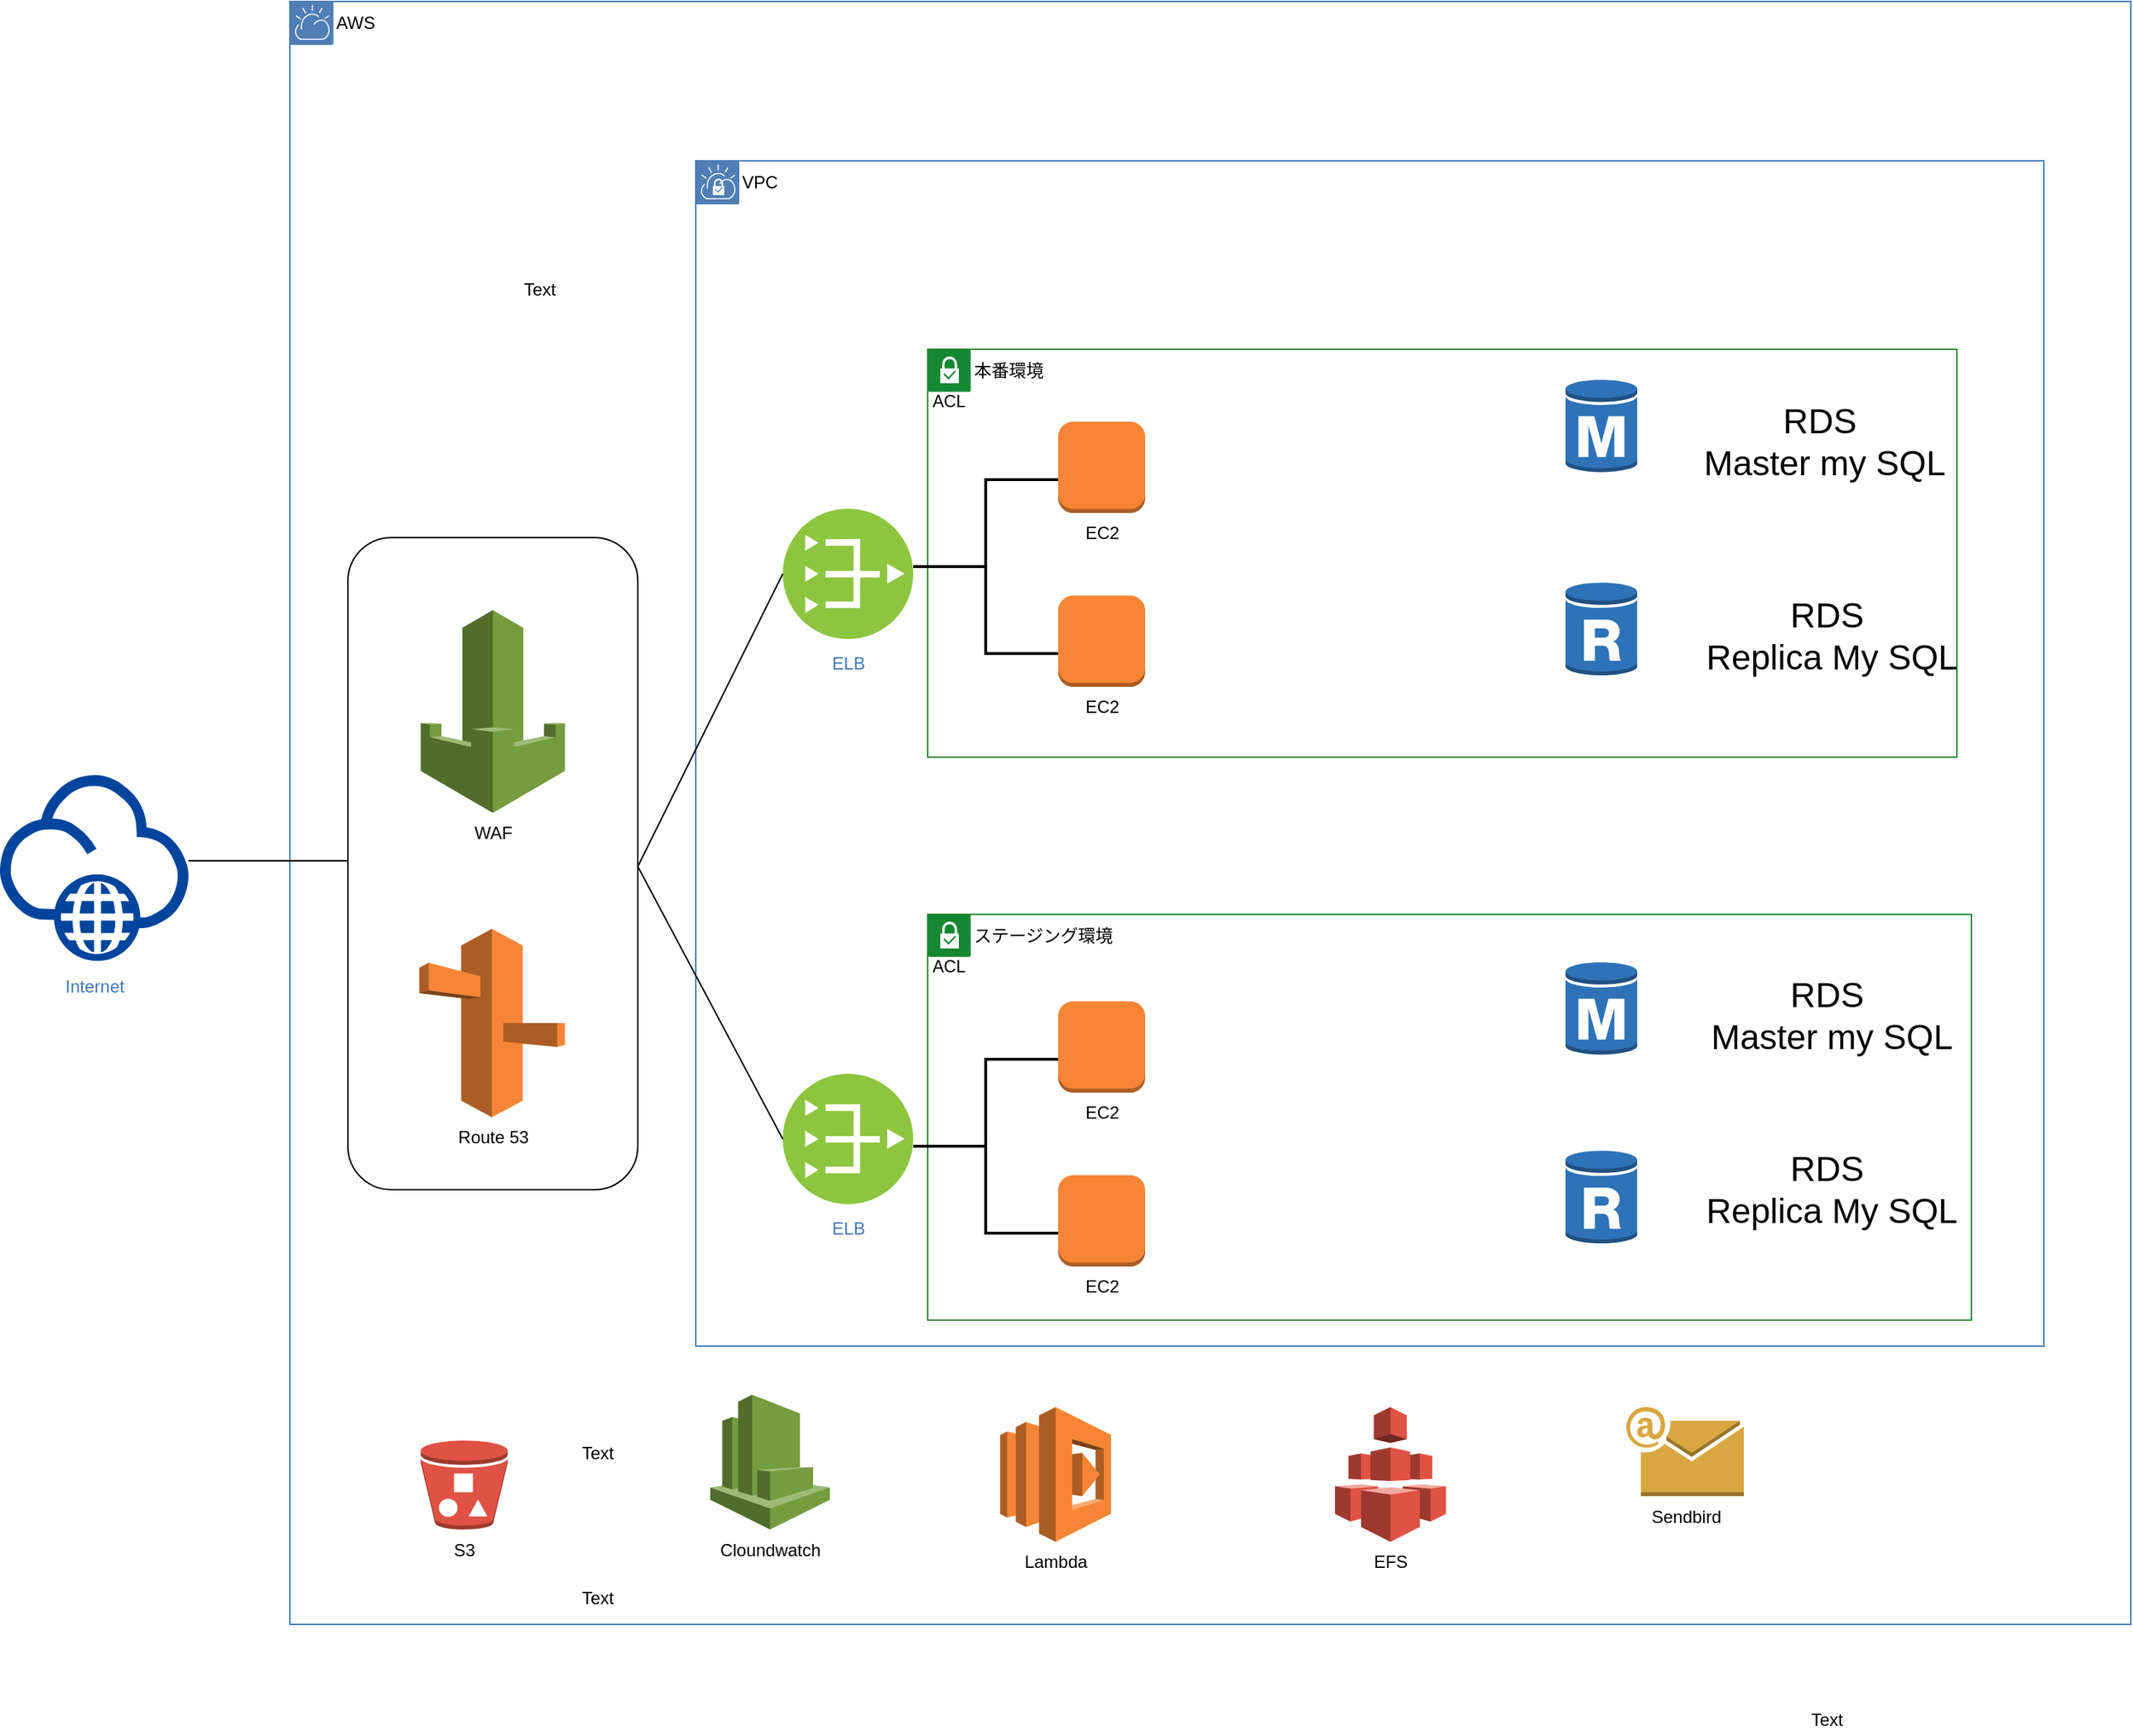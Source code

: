 <mxfile version="12.7.1" type="github"><diagram id="GNU3i8hCxYjH3E0Nk9u4" name="Page-1"><mxGraphModel dx="2702" dy="916" grid="1" gridSize="10" guides="1" tooltips="1" connect="1" arrows="1" fold="1" page="1" pageScale="1" pageWidth="850" pageHeight="1100" math="0" shadow="0"><root><mxCell id="0"/><mxCell id="1" parent="0"/><mxCell id="FXCXVvDxTQtwc45PbP1s-149" value="本番環境" style="swimlane;fontStyle=0;horizontal=1;collapsible=0;startSize=28;swimlaneLine=0;swimlaneFillColor=none;fillColor=none;rounded=0;whiteSpace=wrap;html=1;absoluteArcSize=1;arcSize=12;strokeColor=#2A8838;verticalAlign=top;align=left;spacingLeft=30;spacingTop=1;dashed=0;strokeWidth=1;" parent="1" vertex="1"><mxGeometry x="330" y="310" width="710" height="281.5" as="geometry"/></mxCell><mxCell id="FXCXVvDxTQtwc45PbP1s-150" value="" style="aspect=fixed;perimeter=ellipsePerimeter;html=1;align=center;shadow=0;dashed=0;fontColor=#4277BB;labelBackgroundColor=#ffffff;fontSize=12;spacingTop=3;image;image=img/lib/ibm/vpc/SubnetTag.svg;part=1;" parent="FXCXVvDxTQtwc45PbP1s-149" vertex="1"><mxGeometry width="30" height="40" as="geometry"/></mxCell><mxCell id="mle7wP0IT92qCYiC621e-50" value="EC2" style="outlineConnect=0;dashed=0;verticalLabelPosition=bottom;verticalAlign=top;align=center;html=1;shape=mxgraph.aws3.instance;fillColor=#F58534;gradientColor=none;" vertex="1" parent="FXCXVvDxTQtwc45PbP1s-149"><mxGeometry x="90" y="170" width="60" height="63" as="geometry"/></mxCell><mxCell id="mle7wP0IT92qCYiC621e-60" value="" style="strokeWidth=2;html=1;shape=mxgraph.flowchart.annotation_2;align=left;labelPosition=right;pointerEvents=1;" vertex="1" parent="FXCXVvDxTQtwc45PbP1s-149"><mxGeometry x="-10" y="90" width="100" height="120" as="geometry"/></mxCell><mxCell id="FXCXVvDxTQtwc45PbP1s-170" value="AWS" style="swimlane;fontStyle=0;horizontal=1;collapsible=0;startSize=28;swimlaneLine=0;swimlaneFillColor=none;fillColor=none;rounded=0;whiteSpace=wrap;html=1;absoluteArcSize=1;arcSize=12;strokeColor=#417CB9;verticalAlign=top;align=left;spacingLeft=30;spacingTop=1;dashed=0;strokeWidth=1;" parent="1" vertex="1"><mxGeometry x="-110" y="70" width="1270" height="1120" as="geometry"/></mxCell><mxCell id="FXCXVvDxTQtwc45PbP1s-171" value="" style="aspect=fixed;perimeter=ellipsePerimeter;html=1;align=center;shadow=0;dashed=0;fontColor=#4277BB;labelBackgroundColor=#ffffff;fontSize=12;spacingTop=3;image;image=img/lib/ibm/vpc/CloudTag.svg;part=1;" parent="FXCXVvDxTQtwc45PbP1s-170" vertex="1"><mxGeometry width="30" height="30" as="geometry"/></mxCell><mxCell id="FXCXVvDxTQtwc45PbP1s-161" value="VPC" style="swimlane;fontStyle=0;horizontal=1;collapsible=0;startSize=28;swimlaneLine=0;swimlaneFillColor=none;fillColor=none;rounded=0;whiteSpace=wrap;html=1;absoluteArcSize=1;arcSize=12;strokeColor=#417CB9;verticalAlign=top;align=left;spacingLeft=30;spacingTop=1;dashed=0;strokeWidth=1;" parent="FXCXVvDxTQtwc45PbP1s-170" vertex="1"><mxGeometry x="280" y="110" width="930" height="818" as="geometry"/></mxCell><mxCell id="FXCXVvDxTQtwc45PbP1s-162" value="" style="aspect=fixed;perimeter=ellipsePerimeter;html=1;align=center;shadow=0;dashed=0;fontColor=#4277BB;labelBackgroundColor=#ffffff;fontSize=12;spacingTop=3;image;image=img/lib/ibm/vpc/VPCTag.svg;part=1;" parent="FXCXVvDxTQtwc45PbP1s-161" vertex="1"><mxGeometry width="30" height="30" as="geometry"/></mxCell><mxCell id="FXCXVvDxTQtwc45PbP1s-96" value="ELB" style="aspect=fixed;perimeter=ellipsePerimeter;html=1;align=center;shadow=0;dashed=0;fontColor=#4277BB;labelBackgroundColor=#ffffff;fontSize=12;spacingTop=3;image;image=img/lib/ibm/vpc/PublicGateway.svg;" parent="FXCXVvDxTQtwc45PbP1s-161" vertex="1"><mxGeometry x="60" y="240" width="90" height="90" as="geometry"/></mxCell><mxCell id="FXCXVvDxTQtwc45PbP1s-147" value="ステージング環境" style="swimlane;fontStyle=0;horizontal=1;collapsible=0;startSize=28;swimlaneLine=0;swimlaneFillColor=none;fillColor=none;rounded=0;whiteSpace=wrap;html=1;absoluteArcSize=1;arcSize=12;strokeColor=#2A8838;verticalAlign=top;align=left;spacingLeft=30;spacingTop=1;dashed=0;strokeWidth=1;" parent="FXCXVvDxTQtwc45PbP1s-161" vertex="1"><mxGeometry x="160" y="520" width="720" height="280" as="geometry"/></mxCell><mxCell id="FXCXVvDxTQtwc45PbP1s-148" value="" style="aspect=fixed;perimeter=ellipsePerimeter;html=1;align=center;shadow=0;dashed=0;fontColor=#4277BB;labelBackgroundColor=#ffffff;fontSize=12;spacingTop=3;image;image=img/lib/ibm/vpc/SubnetTag.svg;part=1;" parent="FXCXVvDxTQtwc45PbP1s-147" vertex="1"><mxGeometry width="30" height="40" as="geometry"/></mxCell><mxCell id="mle7wP0IT92qCYiC621e-52" value="EC2" style="outlineConnect=0;dashed=0;verticalLabelPosition=bottom;verticalAlign=top;align=center;html=1;shape=mxgraph.aws3.instance;fillColor=#F58534;gradientColor=none;" vertex="1" parent="FXCXVvDxTQtwc45PbP1s-147"><mxGeometry x="90" y="180" width="60" height="63" as="geometry"/></mxCell><mxCell id="mle7wP0IT92qCYiC621e-51" value="EC2" style="outlineConnect=0;dashed=0;verticalLabelPosition=bottom;verticalAlign=top;align=center;html=1;shape=mxgraph.aws3.instance;fillColor=#F58534;gradientColor=none;" vertex="1" parent="FXCXVvDxTQtwc45PbP1s-147"><mxGeometry x="90" y="60" width="60" height="63" as="geometry"/></mxCell><mxCell id="mle7wP0IT92qCYiC621e-62" value="" style="strokeWidth=2;html=1;shape=mxgraph.flowchart.annotation_2;align=left;labelPosition=right;pointerEvents=1;" vertex="1" parent="FXCXVvDxTQtwc45PbP1s-147"><mxGeometry x="-10" y="100" width="100" height="120" as="geometry"/></mxCell><mxCell id="mle7wP0IT92qCYiC621e-11" value="ELB" style="aspect=fixed;perimeter=ellipsePerimeter;html=1;align=center;shadow=0;dashed=0;fontColor=#4277BB;labelBackgroundColor=#ffffff;fontSize=12;spacingTop=3;image;image=img/lib/ibm/vpc/PublicGateway.svg;" vertex="1" parent="FXCXVvDxTQtwc45PbP1s-161"><mxGeometry x="60" y="630" width="90" height="90" as="geometry"/></mxCell><mxCell id="mle7wP0IT92qCYiC621e-44" value="" style="outlineConnect=0;dashed=0;verticalLabelPosition=bottom;verticalAlign=top;align=center;html=1;shape=mxgraph.aws3.rds_db_instance;fillColor=#2E73B8;gradientColor=none;" vertex="1" parent="FXCXVvDxTQtwc45PbP1s-161"><mxGeometry x="600" y="150" width="49.5" height="66" as="geometry"/></mxCell><mxCell id="mle7wP0IT92qCYiC621e-45" value="" style="outlineConnect=0;dashed=0;verticalLabelPosition=bottom;verticalAlign=top;align=center;html=1;shape=mxgraph.aws3.rds_db_instance;fillColor=#2E73B8;gradientColor=none;" vertex="1" parent="FXCXVvDxTQtwc45PbP1s-161"><mxGeometry x="600" y="552" width="49.5" height="66" as="geometry"/></mxCell><mxCell id="mle7wP0IT92qCYiC621e-46" value="" style="outlineConnect=0;dashed=0;verticalLabelPosition=bottom;verticalAlign=top;align=center;html=1;shape=mxgraph.aws3.rds_db_instance_read_replica;fillColor=#2E73B8;gradientColor=none;" vertex="1" parent="FXCXVvDxTQtwc45PbP1s-161"><mxGeometry x="600" y="290" width="49.5" height="66" as="geometry"/></mxCell><mxCell id="mle7wP0IT92qCYiC621e-47" value="" style="outlineConnect=0;dashed=0;verticalLabelPosition=bottom;verticalAlign=top;align=center;html=1;shape=mxgraph.aws3.rds_db_instance_read_replica;fillColor=#2E73B8;gradientColor=none;" vertex="1" parent="FXCXVvDxTQtwc45PbP1s-161"><mxGeometry x="600" y="682" width="49.5" height="66" as="geometry"/></mxCell><mxCell id="mle7wP0IT92qCYiC621e-48" value="EC2" style="outlineConnect=0;dashed=0;verticalLabelPosition=bottom;verticalAlign=top;align=center;html=1;shape=mxgraph.aws3.instance;fillColor=#F58534;gradientColor=none;" vertex="1" parent="FXCXVvDxTQtwc45PbP1s-161"><mxGeometry x="250" y="180" width="60" height="63" as="geometry"/></mxCell><mxCell id="mle7wP0IT92qCYiC621e-57" value="" style="endArrow=none;html=1;entryX=0;entryY=0.5;entryDx=0;entryDy=0;" edge="1" parent="FXCXVvDxTQtwc45PbP1s-161" target="FXCXVvDxTQtwc45PbP1s-96"><mxGeometry width="50" height="50" relative="1" as="geometry"><mxPoint x="-40" y="487" as="sourcePoint"/><mxPoint x="10" y="437" as="targetPoint"/></mxGeometry></mxCell><mxCell id="mle7wP0IT92qCYiC621e-58" value="" style="endArrow=none;html=1;entryX=0;entryY=0.5;entryDx=0;entryDy=0;" edge="1" parent="FXCXVvDxTQtwc45PbP1s-161" target="mle7wP0IT92qCYiC621e-11"><mxGeometry width="50" height="50" relative="1" as="geometry"><mxPoint x="-40" y="487" as="sourcePoint"/><mxPoint x="10" y="437" as="targetPoint"/></mxGeometry></mxCell><mxCell id="mle7wP0IT92qCYiC621e-32" value="Cloundwatch" style="outlineConnect=0;dashed=0;verticalLabelPosition=bottom;verticalAlign=top;align=center;html=1;shape=mxgraph.aws3.cloudwatch;fillColor=#759C3E;gradientColor=none;" vertex="1" parent="FXCXVvDxTQtwc45PbP1s-170"><mxGeometry x="290" y="961.5" width="82.5" height="93" as="geometry"/></mxCell><mxCell id="mle7wP0IT92qCYiC621e-33" value="Sendbird" style="outlineConnect=0;dashed=0;verticalLabelPosition=bottom;verticalAlign=top;align=center;html=1;shape=mxgraph.aws3.email;fillColor=#D9A741;gradientColor=none;" vertex="1" parent="FXCXVvDxTQtwc45PbP1s-170"><mxGeometry x="922" y="970" width="81" height="61.5" as="geometry"/></mxCell><mxCell id="mle7wP0IT92qCYiC621e-40" value="" style="shape=ext;rounded=1;html=1;whiteSpace=wrap;" vertex="1" parent="FXCXVvDxTQtwc45PbP1s-170"><mxGeometry x="40" y="370" width="200" height="450" as="geometry"/></mxCell><mxCell id="mle7wP0IT92qCYiC621e-39" value="WAF" style="outlineConnect=0;dashed=0;verticalLabelPosition=bottom;verticalAlign=top;align=center;html=1;shape=mxgraph.aws3.waf;fillColor=#759C3E;gradientColor=none;" vertex="1" parent="FXCXVvDxTQtwc45PbP1s-170"><mxGeometry x="90.25" y="420" width="99.5" height="140" as="geometry"/></mxCell><mxCell id="mle7wP0IT92qCYiC621e-37" value="Route 53" style="outlineConnect=0;dashed=0;verticalLabelPosition=bottom;verticalAlign=top;align=center;html=1;shape=mxgraph.aws3.route_53;fillColor=#F58536;gradientColor=none;" vertex="1" parent="FXCXVvDxTQtwc45PbP1s-170"><mxGeometry x="89.25" y="640" width="100.5" height="130" as="geometry"/></mxCell><mxCell id="mle7wP0IT92qCYiC621e-41" value="S3" style="outlineConnect=0;dashed=0;verticalLabelPosition=bottom;verticalAlign=top;align=center;html=1;shape=mxgraph.aws3.bucket_with_objects;fillColor=#E05243;gradientColor=none;" vertex="1" parent="FXCXVvDxTQtwc45PbP1s-170"><mxGeometry x="90.25" y="993" width="60" height="61.5" as="geometry"/></mxCell><mxCell id="mle7wP0IT92qCYiC621e-42" value="Lambda" style="outlineConnect=0;dashed=0;verticalLabelPosition=bottom;verticalAlign=top;align=center;html=1;shape=mxgraph.aws3.lambda;fillColor=#F58534;gradientColor=none;" vertex="1" parent="FXCXVvDxTQtwc45PbP1s-170"><mxGeometry x="490" y="970" width="76.5" height="93" as="geometry"/></mxCell><mxCell id="mle7wP0IT92qCYiC621e-55" value="EFS" style="outlineConnect=0;dashed=0;verticalLabelPosition=bottom;verticalAlign=top;align=center;html=1;shape=mxgraph.aws3.efs;fillColor=#E05243;gradientColor=none;" vertex="1" parent="FXCXVvDxTQtwc45PbP1s-170"><mxGeometry x="721" y="970" width="76.5" height="93" as="geometry"/></mxCell><mxCell id="mle7wP0IT92qCYiC621e-56" value="" style="endArrow=none;html=1;" edge="1" parent="FXCXVvDxTQtwc45PbP1s-170"><mxGeometry width="50" height="50" relative="1" as="geometry"><mxPoint x="-70" y="593" as="sourcePoint"/><mxPoint x="40" y="593" as="targetPoint"/></mxGeometry></mxCell><mxCell id="mle7wP0IT92qCYiC621e-71" value="&lt;font style=&quot;font-size: 24px&quot;&gt;RDS&lt;br&gt;&amp;nbsp;Master my SQL&lt;/font&gt;" style="text;html=1;align=center;verticalAlign=middle;resizable=0;points=[];autosize=1;" vertex="1" parent="FXCXVvDxTQtwc45PbP1s-170"><mxGeometry x="965" y="680" width="190" height="40" as="geometry"/></mxCell><mxCell id="mle7wP0IT92qCYiC621e-72" value="&lt;font style=&quot;font-size: 24px&quot;&gt;RDS&lt;br&gt;&amp;nbsp;Replica My SQL&lt;/font&gt;" style="text;html=1;align=center;verticalAlign=middle;resizable=0;points=[];autosize=1;" vertex="1" parent="FXCXVvDxTQtwc45PbP1s-170"><mxGeometry x="960" y="800" width="200" height="40" as="geometry"/></mxCell><mxCell id="mle7wP0IT92qCYiC621e-73" value="&lt;font style=&quot;font-size: 24px&quot;&gt;RDS&lt;br&gt;&amp;nbsp;Replica My SQL&lt;/font&gt;" style="text;html=1;align=center;verticalAlign=middle;resizable=0;points=[];autosize=1;" vertex="1" parent="FXCXVvDxTQtwc45PbP1s-170"><mxGeometry x="960" y="418" width="200" height="40" as="geometry"/></mxCell><mxCell id="FXCXVvDxTQtwc45PbP1s-94" value="Internet" style="aspect=fixed;perimeter=ellipsePerimeter;html=1;align=center;shadow=0;dashed=0;fontColor=#4277BB;labelBackgroundColor=#ffffff;fontSize=12;spacingTop=3;image;image=img/lib/ibm/vpc/Internet.svg;" parent="1" vertex="1"><mxGeometry x="-310" y="603" width="130" height="130" as="geometry"/></mxCell><mxCell id="mle7wP0IT92qCYiC621e-4" value="&lt;span style=&quot;color: rgba(0 , 0 , 0 , 0) ; font-family: monospace ; font-size: 0px&quot;&gt;%3CmxGraphModel%3E%3Croot%3E%3CmxCell%20id%3D%220%22%2F%3E%3CmxCell%20id%3D%221%22%20parent%3D%220%22%2F%3E%3CmxCell%20id%3D%222%22%20value%3D%22ELB%22%20style%3D%22aspect%3Dfixed%3Bperimeter%3DellipsePerimeter%3Bhtml%3D1%3Balign%3Dcenter%3Bshadow%3D0%3Bdashed%3D0%3BfontColor%3D%234277BB%3BlabelBackgroundColor%3D%23ffffff%3BfontSize%3D12%3BspacingTop%3D3%3Bimage%3Bimage%3Dimg%2Flib%2Fibm%2Fvpc%2FPublicGateway.svg%3B%22%20vertex%3D%221%22%20parent%3D%221%22%3E%3CmxGeometry%20x%3D%22288.5%22%20y%3D%22379.5%22%20width%3D%2260%22%20height%3D%2260%22%20as%3D%22geometry%22%2F%3E%3C%2FmxCell%3E%3C%2Froot%3E%3C%2FmxGraphModel%3E&lt;/span&gt;" style="text;html=1;align=center;verticalAlign=middle;resizable=0;points=[];autosize=1;" vertex="1" parent="1"><mxGeometry x="303" y="564" width="20" height="20" as="geometry"/></mxCell><mxCell id="mle7wP0IT92qCYiC621e-10" value="&lt;span style=&quot;color: rgba(0 , 0 , 0 , 0) ; font-family: monospace ; font-size: 0px&quot;&gt;%3CmxGraphModel%3E%3Croot%3E%3CmxCell%20id%3D%220%22%2F%3E%3CmxCell%20id%3D%221%22%20parent%3D%220%22%2F%3E%3CmxCell%20id%3D%222%22%20value%3D%22ELB%22%20style%3D%22aspect%3Dfixed%3Bperimeter%3DellipsePerimeter%3Bhtml%3D1%3Balign%3Dcenter%3Bshadow%3D0%3Bdashed%3D0%3BfontColor%3D%234277BB%3BlabelBackgroundColor%3D%23ffffff%3BfontSize%3D12%3BspacingTop%3D3%3Bimage%3Bimage%3Dimg%2Flib%2Fibm%2Fvpc%2FPublicGateway.svg%3B%22%20vertex%3D%221%22%20parent%3D%221%22%3E%3CmxGeometry%20x%3D%22288.5%22%20y%3D%22379.5%22%20width%3D%2260%22%20height%3D%2260%22%20as%3D%22geometry%22%2F%3E%3C%2FmxCell%3E%3C%2Froot%3E%3C%2FmxGraphModel%3E&lt;/span&gt;" style="text;html=1;align=center;verticalAlign=middle;resizable=0;points=[];autosize=1;" vertex="1" parent="1"><mxGeometry x="134" y="989" width="20" height="20" as="geometry"/></mxCell><mxCell id="mle7wP0IT92qCYiC621e-26" value="Text" style="text;html=1;align=center;verticalAlign=middle;resizable=0;points=[];autosize=1;" vertex="1" parent="1"><mxGeometry x="42" y="259" width="40" height="20" as="geometry"/></mxCell><mxCell id="mle7wP0IT92qCYiC621e-28" value="Text" style="text;html=1;align=center;verticalAlign=middle;resizable=0;points=[];autosize=1;" vertex="1" parent="1"><mxGeometry x="82" y="1062" width="40" height="20" as="geometry"/></mxCell><mxCell id="mle7wP0IT92qCYiC621e-30" value="Text" style="text;html=1;align=center;verticalAlign=middle;resizable=0;points=[];autosize=1;" vertex="1" parent="1"><mxGeometry x="82" y="1162" width="40" height="20" as="geometry"/></mxCell><mxCell id="mle7wP0IT92qCYiC621e-29" value="Text" style="text;html=1;align=center;verticalAlign=middle;resizable=0;points=[];autosize=1;" vertex="1" parent="1"><mxGeometry x="930" y="1246" width="40" height="20" as="geometry"/></mxCell><mxCell id="mle7wP0IT92qCYiC621e-69" value="&lt;font style=&quot;font-size: 24px&quot;&gt;RDS&lt;br&gt;&amp;nbsp;Master my SQL&lt;/font&gt;" style="text;html=1;align=center;verticalAlign=middle;resizable=0;points=[];autosize=1;" vertex="1" parent="1"><mxGeometry x="850" y="354" width="190" height="40" as="geometry"/></mxCell><mxCell id="FXCXVvDxTQtwc45PbP1s-115" value="Icons" style="" parent="0"/></root></mxGraphModel></diagram></mxfile>